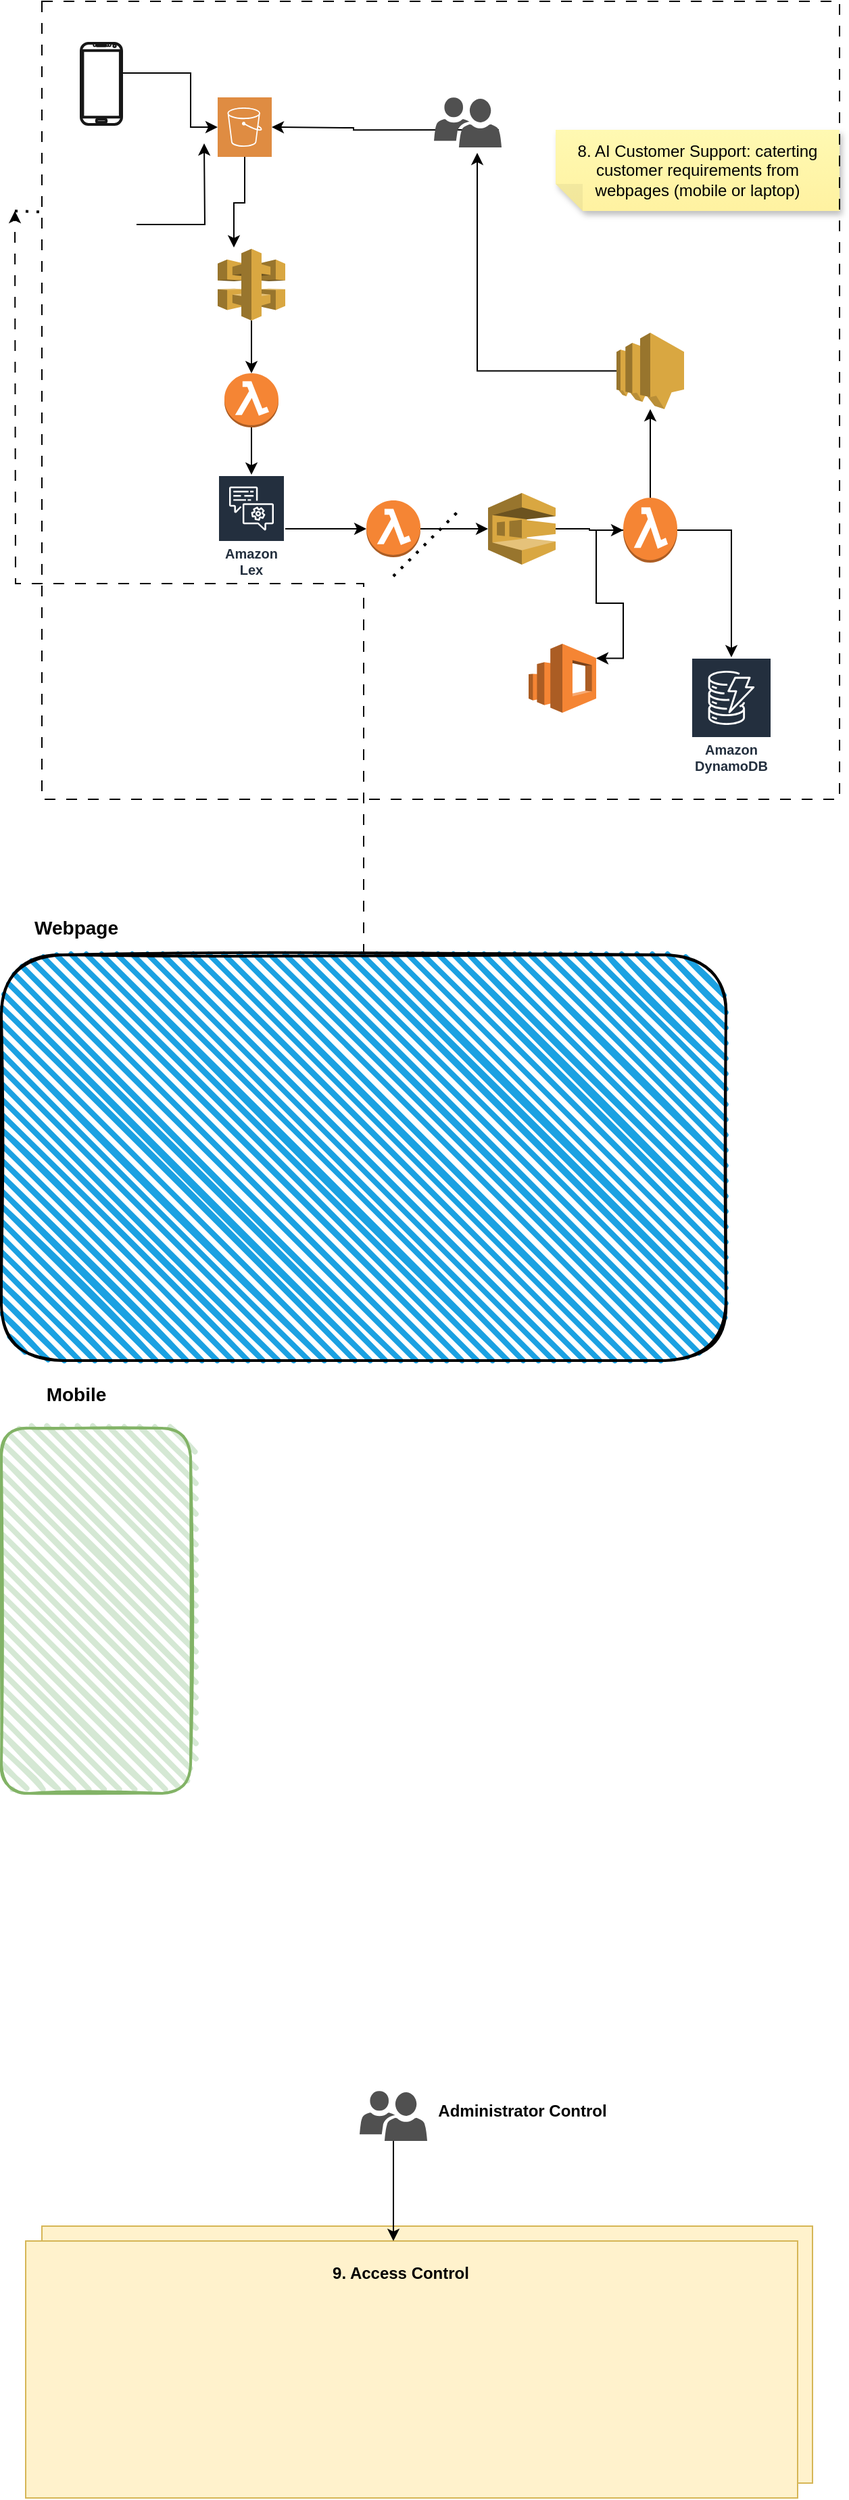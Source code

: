 <mxfile version="21.0.2" type="github">
  <diagram id="C5RBs43oDa-KdzZeNtuy" name="Page-1">
    <mxGraphModel dx="1069" dy="788" grid="1" gridSize="10" guides="1" tooltips="1" connect="1" arrows="1" fold="1" page="1" pageScale="1" pageWidth="827" pageHeight="3069" math="0" shadow="0">
      <root>
        <mxCell id="WIyWlLk6GJQsqaUBKTNV-0" />
        <mxCell id="WIyWlLk6GJQsqaUBKTNV-1" parent="WIyWlLk6GJQsqaUBKTNV-0" />
        <mxCell id="F0V_eO-DA9mpBgUyq2MN-25" style="edgeStyle=orthogonalEdgeStyle;rounded=0;orthogonalLoop=1;jettySize=auto;html=1;entryX=0.24;entryY=-0.019;entryDx=0;entryDy=0;entryPerimeter=0;" parent="WIyWlLk6GJQsqaUBKTNV-1" source="F0V_eO-DA9mpBgUyq2MN-0" target="F0V_eO-DA9mpBgUyq2MN-5" edge="1">
          <mxGeometry relative="1" as="geometry" />
        </mxCell>
        <mxCell id="F0V_eO-DA9mpBgUyq2MN-0" value="" style="sketch=0;pointerEvents=1;shadow=0;dashed=0;html=1;strokeColor=none;fillColor=#DF8C42;labelPosition=center;verticalLabelPosition=bottom;verticalAlign=top;align=center;outlineConnect=0;shape=mxgraph.veeam2.aws_s3;" parent="WIyWlLk6GJQsqaUBKTNV-1" vertex="1">
          <mxGeometry x="250" y="226" width="40" height="44" as="geometry" />
        </mxCell>
        <mxCell id="F0V_eO-DA9mpBgUyq2MN-2" value="" style="verticalLabelPosition=bottom;verticalAlign=top;html=1;shadow=0;dashed=0;strokeWidth=2;shape=mxgraph.android.phone2;strokeColor=#171717;" parent="WIyWlLk6GJQsqaUBKTNV-1" vertex="1">
          <mxGeometry x="149" y="186" width="30" height="60" as="geometry" />
        </mxCell>
        <mxCell id="F0V_eO-DA9mpBgUyq2MN-28" style="edgeStyle=orthogonalEdgeStyle;rounded=0;orthogonalLoop=1;jettySize=auto;html=1;" parent="WIyWlLk6GJQsqaUBKTNV-1" source="F0V_eO-DA9mpBgUyq2MN-3" edge="1">
          <mxGeometry relative="1" as="geometry">
            <mxPoint x="240" y="260" as="targetPoint" />
          </mxGeometry>
        </mxCell>
        <mxCell id="F0V_eO-DA9mpBgUyq2MN-3" value="" style="shape=image;html=1;verticalAlign=top;verticalLabelPosition=bottom;labelBackgroundColor=#ffffff;imageAspect=0;aspect=fixed;image=https://cdn1.iconfinder.com/data/icons/seo-and-web-development-6/32/development_website_bookmark_favorite_site-128.png" parent="WIyWlLk6GJQsqaUBKTNV-1" vertex="1">
          <mxGeometry x="130" y="290" width="60" height="60" as="geometry" />
        </mxCell>
        <mxCell id="F0V_eO-DA9mpBgUyq2MN-12" style="edgeStyle=orthogonalEdgeStyle;rounded=0;orthogonalLoop=1;jettySize=auto;html=1;" parent="WIyWlLk6GJQsqaUBKTNV-1" source="F0V_eO-DA9mpBgUyq2MN-4" target="F0V_eO-DA9mpBgUyq2MN-11" edge="1">
          <mxGeometry relative="1" as="geometry" />
        </mxCell>
        <mxCell id="F0V_eO-DA9mpBgUyq2MN-4" value="Amazon Lex" style="sketch=0;outlineConnect=0;fontColor=#232F3E;gradientColor=none;strokeColor=#ffffff;fillColor=#232F3E;dashed=0;verticalLabelPosition=middle;verticalAlign=bottom;align=center;html=1;whiteSpace=wrap;fontSize=10;fontStyle=1;spacing=3;shape=mxgraph.aws4.productIcon;prIcon=mxgraph.aws4.lex;" parent="WIyWlLk6GJQsqaUBKTNV-1" vertex="1">
          <mxGeometry x="250" y="505" width="50" height="80" as="geometry" />
        </mxCell>
        <mxCell id="F0V_eO-DA9mpBgUyq2MN-9" style="edgeStyle=orthogonalEdgeStyle;rounded=0;orthogonalLoop=1;jettySize=auto;html=1;exitX=0.5;exitY=1;exitDx=0;exitDy=0;exitPerimeter=0;entryX=0.5;entryY=0;entryDx=0;entryDy=0;entryPerimeter=0;" parent="WIyWlLk6GJQsqaUBKTNV-1" source="F0V_eO-DA9mpBgUyq2MN-5" target="F0V_eO-DA9mpBgUyq2MN-7" edge="1">
          <mxGeometry relative="1" as="geometry" />
        </mxCell>
        <mxCell id="F0V_eO-DA9mpBgUyq2MN-5" value="" style="outlineConnect=0;dashed=0;verticalLabelPosition=bottom;verticalAlign=top;align=center;html=1;shape=mxgraph.aws3.api_gateway;fillColor=#D9A741;gradientColor=none;" parent="WIyWlLk6GJQsqaUBKTNV-1" vertex="1">
          <mxGeometry x="250" y="338" width="50" height="53" as="geometry" />
        </mxCell>
        <mxCell id="F0V_eO-DA9mpBgUyq2MN-10" style="edgeStyle=orthogonalEdgeStyle;rounded=0;orthogonalLoop=1;jettySize=auto;html=1;exitX=0.5;exitY=1;exitDx=0;exitDy=0;exitPerimeter=0;" parent="WIyWlLk6GJQsqaUBKTNV-1" source="F0V_eO-DA9mpBgUyq2MN-7" target="F0V_eO-DA9mpBgUyq2MN-4" edge="1">
          <mxGeometry relative="1" as="geometry" />
        </mxCell>
        <mxCell id="F0V_eO-DA9mpBgUyq2MN-7" value="" style="outlineConnect=0;dashed=0;verticalLabelPosition=bottom;verticalAlign=top;align=center;html=1;shape=mxgraph.aws3.lambda_function;fillColor=#F58534;gradientColor=none;" parent="WIyWlLk6GJQsqaUBKTNV-1" vertex="1">
          <mxGeometry x="255" y="430" width="40" height="40" as="geometry" />
        </mxCell>
        <mxCell id="F0V_eO-DA9mpBgUyq2MN-14" style="edgeStyle=orthogonalEdgeStyle;rounded=0;orthogonalLoop=1;jettySize=auto;html=1;entryX=0;entryY=0.5;entryDx=0;entryDy=0;entryPerimeter=0;" parent="WIyWlLk6GJQsqaUBKTNV-1" source="F0V_eO-DA9mpBgUyq2MN-11" target="F0V_eO-DA9mpBgUyq2MN-13" edge="1">
          <mxGeometry relative="1" as="geometry" />
        </mxCell>
        <mxCell id="F0V_eO-DA9mpBgUyq2MN-11" value="" style="outlineConnect=0;dashed=0;verticalLabelPosition=bottom;verticalAlign=top;align=center;html=1;shape=mxgraph.aws3.lambda_function;fillColor=#F58534;gradientColor=none;" parent="WIyWlLk6GJQsqaUBKTNV-1" vertex="1">
          <mxGeometry x="360" y="524" width="40" height="42" as="geometry" />
        </mxCell>
        <mxCell id="F0V_eO-DA9mpBgUyq2MN-16" style="edgeStyle=orthogonalEdgeStyle;rounded=0;orthogonalLoop=1;jettySize=auto;html=1;entryX=0;entryY=0.5;entryDx=0;entryDy=0;entryPerimeter=0;" parent="WIyWlLk6GJQsqaUBKTNV-1" source="F0V_eO-DA9mpBgUyq2MN-13" target="F0V_eO-DA9mpBgUyq2MN-15" edge="1">
          <mxGeometry relative="1" as="geometry" />
        </mxCell>
        <mxCell id="F0V_eO-DA9mpBgUyq2MN-13" value="" style="outlineConnect=0;dashed=0;verticalLabelPosition=bottom;verticalAlign=top;align=center;html=1;shape=mxgraph.aws3.sqs;fillColor=#D9A741;gradientColor=none;" parent="WIyWlLk6GJQsqaUBKTNV-1" vertex="1">
          <mxGeometry x="450" y="518.5" width="50" height="53" as="geometry" />
        </mxCell>
        <mxCell id="F0V_eO-DA9mpBgUyq2MN-18" style="edgeStyle=orthogonalEdgeStyle;rounded=0;orthogonalLoop=1;jettySize=auto;html=1;entryX=1;entryY=0.21;entryDx=0;entryDy=0;entryPerimeter=0;" parent="WIyWlLk6GJQsqaUBKTNV-1" source="F0V_eO-DA9mpBgUyq2MN-15" target="F0V_eO-DA9mpBgUyq2MN-17" edge="1">
          <mxGeometry relative="1" as="geometry" />
        </mxCell>
        <mxCell id="F0V_eO-DA9mpBgUyq2MN-21" style="edgeStyle=orthogonalEdgeStyle;rounded=0;orthogonalLoop=1;jettySize=auto;html=1;" parent="WIyWlLk6GJQsqaUBKTNV-1" source="F0V_eO-DA9mpBgUyq2MN-15" target="F0V_eO-DA9mpBgUyq2MN-20" edge="1">
          <mxGeometry relative="1" as="geometry" />
        </mxCell>
        <mxCell id="F0V_eO-DA9mpBgUyq2MN-23" style="edgeStyle=orthogonalEdgeStyle;rounded=0;orthogonalLoop=1;jettySize=auto;html=1;exitX=0.5;exitY=0;exitDx=0;exitDy=0;exitPerimeter=0;" parent="WIyWlLk6GJQsqaUBKTNV-1" source="F0V_eO-DA9mpBgUyq2MN-15" target="F0V_eO-DA9mpBgUyq2MN-22" edge="1">
          <mxGeometry relative="1" as="geometry" />
        </mxCell>
        <mxCell id="F0V_eO-DA9mpBgUyq2MN-15" value="" style="outlineConnect=0;dashed=0;verticalLabelPosition=bottom;verticalAlign=top;align=center;html=1;shape=mxgraph.aws3.lambda_function;fillColor=#F58534;gradientColor=none;" parent="WIyWlLk6GJQsqaUBKTNV-1" vertex="1">
          <mxGeometry x="550" y="522" width="40" height="48" as="geometry" />
        </mxCell>
        <mxCell id="F0V_eO-DA9mpBgUyq2MN-17" value="" style="outlineConnect=0;dashed=0;verticalLabelPosition=bottom;verticalAlign=top;align=center;html=1;shape=mxgraph.aws3.elasticsearch_service;fillColor=#F58534;gradientColor=none;" parent="WIyWlLk6GJQsqaUBKTNV-1" vertex="1">
          <mxGeometry x="480" y="630" width="50" height="51" as="geometry" />
        </mxCell>
        <mxCell id="F0V_eO-DA9mpBgUyq2MN-20" value="Amazon DynamoDB" style="sketch=0;outlineConnect=0;fontColor=#232F3E;gradientColor=none;strokeColor=#ffffff;fillColor=#232F3E;dashed=0;verticalLabelPosition=middle;verticalAlign=bottom;align=center;html=1;whiteSpace=wrap;fontSize=10;fontStyle=1;spacing=3;shape=mxgraph.aws4.productIcon;prIcon=mxgraph.aws4.dynamodb;" parent="WIyWlLk6GJQsqaUBKTNV-1" vertex="1">
          <mxGeometry x="600" y="640" width="60" height="90" as="geometry" />
        </mxCell>
        <mxCell id="F0V_eO-DA9mpBgUyq2MN-27" style="edgeStyle=orthogonalEdgeStyle;rounded=0;orthogonalLoop=1;jettySize=auto;html=1;entryX=0.64;entryY=1.108;entryDx=0;entryDy=0;entryPerimeter=0;" parent="WIyWlLk6GJQsqaUBKTNV-1" source="F0V_eO-DA9mpBgUyq2MN-22" target="F0V_eO-DA9mpBgUyq2MN-24" edge="1">
          <mxGeometry relative="1" as="geometry" />
        </mxCell>
        <mxCell id="F0V_eO-DA9mpBgUyq2MN-22" value="" style="outlineConnect=0;dashed=0;verticalLabelPosition=bottom;verticalAlign=top;align=center;html=1;shape=mxgraph.aws3.sns;fillColor=#D9A741;gradientColor=none;" parent="WIyWlLk6GJQsqaUBKTNV-1" vertex="1">
          <mxGeometry x="545" y="400" width="50" height="56.5" as="geometry" />
        </mxCell>
        <mxCell id="F0V_eO-DA9mpBgUyq2MN-26" style="edgeStyle=orthogonalEdgeStyle;rounded=0;orthogonalLoop=1;jettySize=auto;html=1;exitX=0.96;exitY=0.65;exitDx=0;exitDy=0;exitPerimeter=0;" parent="WIyWlLk6GJQsqaUBKTNV-1" source="F0V_eO-DA9mpBgUyq2MN-24" edge="1">
          <mxGeometry relative="1" as="geometry">
            <mxPoint x="290" y="248" as="targetPoint" />
          </mxGeometry>
        </mxCell>
        <mxCell id="F0V_eO-DA9mpBgUyq2MN-24" value="" style="sketch=0;pointerEvents=1;shadow=0;dashed=0;html=1;strokeColor=none;labelPosition=center;verticalLabelPosition=bottom;verticalAlign=top;align=center;fillColor=#505050;shape=mxgraph.mscae.intune.user_group" parent="WIyWlLk6GJQsqaUBKTNV-1" vertex="1">
          <mxGeometry x="410" y="226" width="50" height="37" as="geometry" />
        </mxCell>
        <mxCell id="F0V_eO-DA9mpBgUyq2MN-29" style="edgeStyle=orthogonalEdgeStyle;rounded=0;orthogonalLoop=1;jettySize=auto;html=1;" parent="WIyWlLk6GJQsqaUBKTNV-1" target="F0V_eO-DA9mpBgUyq2MN-0" edge="1">
          <mxGeometry relative="1" as="geometry">
            <mxPoint x="230" y="248" as="targetPoint" />
            <mxPoint x="180" y="208" as="sourcePoint" />
            <Array as="points">
              <mxPoint x="230" y="208" />
              <mxPoint x="230" y="248" />
            </Array>
          </mxGeometry>
        </mxCell>
        <mxCell id="fRf1mxBCHzGcTCpwJjoB-0" value="8. AI Customer Support: caterting customer requirements from webpages (mobile or laptop)" style="shape=note;whiteSpace=wrap;html=1;backgroundOutline=1;fontColor=#000000;darkOpacity=0.05;fillColor=#FFF9B2;strokeColor=none;fillStyle=solid;direction=west;gradientDirection=north;gradientColor=#FFF2A1;shadow=1;size=20;pointerEvents=1;" vertex="1" parent="WIyWlLk6GJQsqaUBKTNV-1">
          <mxGeometry x="500" y="250" width="210" height="60" as="geometry" />
        </mxCell>
        <mxCell id="fRf1mxBCHzGcTCpwJjoB-10" value="" style="whiteSpace=wrap;html=1;aspect=fixed;dashed=1;dashPattern=8 8;fillColor=none;" vertex="1" parent="WIyWlLk6GJQsqaUBKTNV-1">
          <mxGeometry x="120" y="155" width="590" height="590" as="geometry" />
        </mxCell>
        <mxCell id="fRf1mxBCHzGcTCpwJjoB-28" style="edgeStyle=orthogonalEdgeStyle;rounded=0;orthogonalLoop=1;jettySize=auto;html=1;dashed=1;dashPattern=8 8;" edge="1" parent="WIyWlLk6GJQsqaUBKTNV-1" source="fRf1mxBCHzGcTCpwJjoB-13">
          <mxGeometry relative="1" as="geometry">
            <mxPoint x="100" y="310" as="targetPoint" />
          </mxGeometry>
        </mxCell>
        <mxCell id="fRf1mxBCHzGcTCpwJjoB-13" value="" style="rounded=1;whiteSpace=wrap;html=1;strokeWidth=2;fillWeight=4;hachureGap=8;hachureAngle=45;fillColor=#1ba1e2;sketch=1;" vertex="1" parent="WIyWlLk6GJQsqaUBKTNV-1">
          <mxGeometry x="90" y="860" width="536" height="300" as="geometry" />
        </mxCell>
        <mxCell id="fRf1mxBCHzGcTCpwJjoB-15" value="&lt;font style=&quot;font-size: 14px;&quot;&gt;&lt;b&gt;Webpage&lt;/b&gt;&lt;/font&gt;" style="text;html=1;align=center;verticalAlign=middle;resizable=0;points=[];autosize=1;strokeColor=none;fillColor=none;" vertex="1" parent="WIyWlLk6GJQsqaUBKTNV-1">
          <mxGeometry x="100" y="825" width="90" height="30" as="geometry" />
        </mxCell>
        <mxCell id="fRf1mxBCHzGcTCpwJjoB-16" value="" style="rounded=1;whiteSpace=wrap;html=1;strokeWidth=2;fillWeight=4;hachureGap=8;hachureAngle=45;fillColor=#d5e8d4;sketch=1;strokeColor=#82b366;" vertex="1" parent="WIyWlLk6GJQsqaUBKTNV-1">
          <mxGeometry x="90" y="1210" width="140" height="270" as="geometry" />
        </mxCell>
        <mxCell id="fRf1mxBCHzGcTCpwJjoB-17" value="&lt;font style=&quot;font-size: 14px;&quot;&gt;&lt;b&gt;Mobile&lt;br&gt;&lt;/b&gt;&lt;/font&gt;" style="text;html=1;align=center;verticalAlign=middle;resizable=0;points=[];autosize=1;strokeColor=none;fillColor=none;" vertex="1" parent="WIyWlLk6GJQsqaUBKTNV-1">
          <mxGeometry x="110" y="1170" width="70" height="30" as="geometry" />
        </mxCell>
        <mxCell id="fRf1mxBCHzGcTCpwJjoB-18" value="" style="rounded=0;whiteSpace=wrap;html=1;fillColor=#fff2cc;strokeColor=#d6b656;" vertex="1" parent="WIyWlLk6GJQsqaUBKTNV-1">
          <mxGeometry x="120" y="1800" width="570" height="190" as="geometry" />
        </mxCell>
        <mxCell id="fRf1mxBCHzGcTCpwJjoB-19" value="" style="rounded=0;whiteSpace=wrap;html=1;fillColor=#fff2cc;strokeColor=#d6b656;" vertex="1" parent="WIyWlLk6GJQsqaUBKTNV-1">
          <mxGeometry x="108" y="1811" width="571" height="190" as="geometry" />
        </mxCell>
        <mxCell id="fRf1mxBCHzGcTCpwJjoB-24" value="" style="edgeStyle=orthogonalEdgeStyle;rounded=0;orthogonalLoop=1;jettySize=auto;html=1;" edge="1" parent="WIyWlLk6GJQsqaUBKTNV-1" source="fRf1mxBCHzGcTCpwJjoB-20" target="fRf1mxBCHzGcTCpwJjoB-19">
          <mxGeometry relative="1" as="geometry">
            <Array as="points">
              <mxPoint x="380" y="1800" />
              <mxPoint x="380" y="1800" />
            </Array>
          </mxGeometry>
        </mxCell>
        <mxCell id="fRf1mxBCHzGcTCpwJjoB-20" value="" style="sketch=0;pointerEvents=1;shadow=0;dashed=0;html=1;strokeColor=none;labelPosition=center;verticalLabelPosition=bottom;verticalAlign=top;align=center;fillColor=#505050;shape=mxgraph.mscae.intune.user_group" vertex="1" parent="WIyWlLk6GJQsqaUBKTNV-1">
          <mxGeometry x="355" y="1700" width="50" height="37" as="geometry" />
        </mxCell>
        <mxCell id="fRf1mxBCHzGcTCpwJjoB-23" value="&lt;b&gt;Administrator Control&lt;/b&gt;" style="text;html=1;align=center;verticalAlign=middle;resizable=0;points=[];autosize=1;strokeColor=none;fillColor=none;" vertex="1" parent="WIyWlLk6GJQsqaUBKTNV-1">
          <mxGeometry x="400" y="1700" width="150" height="30" as="geometry" />
        </mxCell>
        <mxCell id="fRf1mxBCHzGcTCpwJjoB-25" value="&lt;b&gt;9. Access Control&lt;/b&gt;" style="text;html=1;align=center;verticalAlign=middle;resizable=0;points=[];autosize=1;strokeColor=none;fillColor=none;" vertex="1" parent="WIyWlLk6GJQsqaUBKTNV-1">
          <mxGeometry x="325" y="1820" width="120" height="30" as="geometry" />
        </mxCell>
        <mxCell id="fRf1mxBCHzGcTCpwJjoB-26" value="" style="endArrow=none;dashed=1;html=1;dashPattern=1 3;strokeWidth=2;rounded=0;" edge="1" parent="WIyWlLk6GJQsqaUBKTNV-1">
          <mxGeometry width="50" height="50" relative="1" as="geometry">
            <mxPoint x="380" y="580" as="sourcePoint" />
            <mxPoint x="430" y="530" as="targetPoint" />
          </mxGeometry>
        </mxCell>
        <mxCell id="fRf1mxBCHzGcTCpwJjoB-27" value="" style="endArrow=none;dashed=1;html=1;dashPattern=1 3;strokeWidth=2;rounded=0;" edge="1" parent="WIyWlLk6GJQsqaUBKTNV-1">
          <mxGeometry width="50" height="50" relative="1" as="geometry">
            <mxPoint x="380" y="580" as="sourcePoint" />
            <mxPoint x="430" y="530" as="targetPoint" />
          </mxGeometry>
        </mxCell>
        <mxCell id="fRf1mxBCHzGcTCpwJjoB-30" value="" style="endArrow=none;dashed=1;html=1;dashPattern=1 3;strokeWidth=2;rounded=0;entryX=0;entryY=0.264;entryDx=0;entryDy=0;entryPerimeter=0;" edge="1" parent="WIyWlLk6GJQsqaUBKTNV-1" target="fRf1mxBCHzGcTCpwJjoB-10">
          <mxGeometry width="50" height="50" relative="1" as="geometry">
            <mxPoint x="100" y="310" as="sourcePoint" />
            <mxPoint x="430" y="520" as="targetPoint" />
          </mxGeometry>
        </mxCell>
      </root>
    </mxGraphModel>
  </diagram>
</mxfile>
